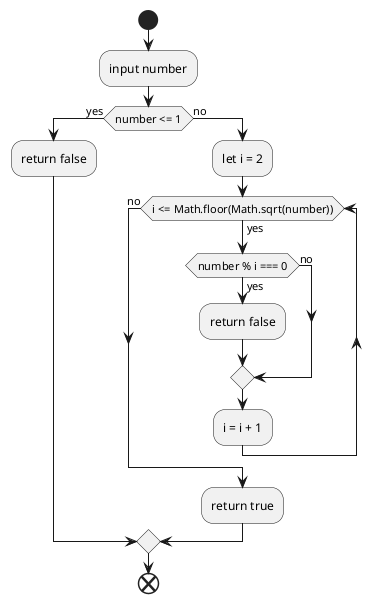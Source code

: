 @startuml isPrimeNumber
start 
    :input number;
    if (number <= 1) then (yes)
        :return false;
    else (no)
        :let i = 2;
        while (i <= Math.floor(Math.sqrt(number))) is (yes)
            if(number % i === 0) then (yes)
                :return false;
            else (no)
            endif
            :i = i + 1;
        endwhile (no)
        :return true;
    endif
end
@enduml